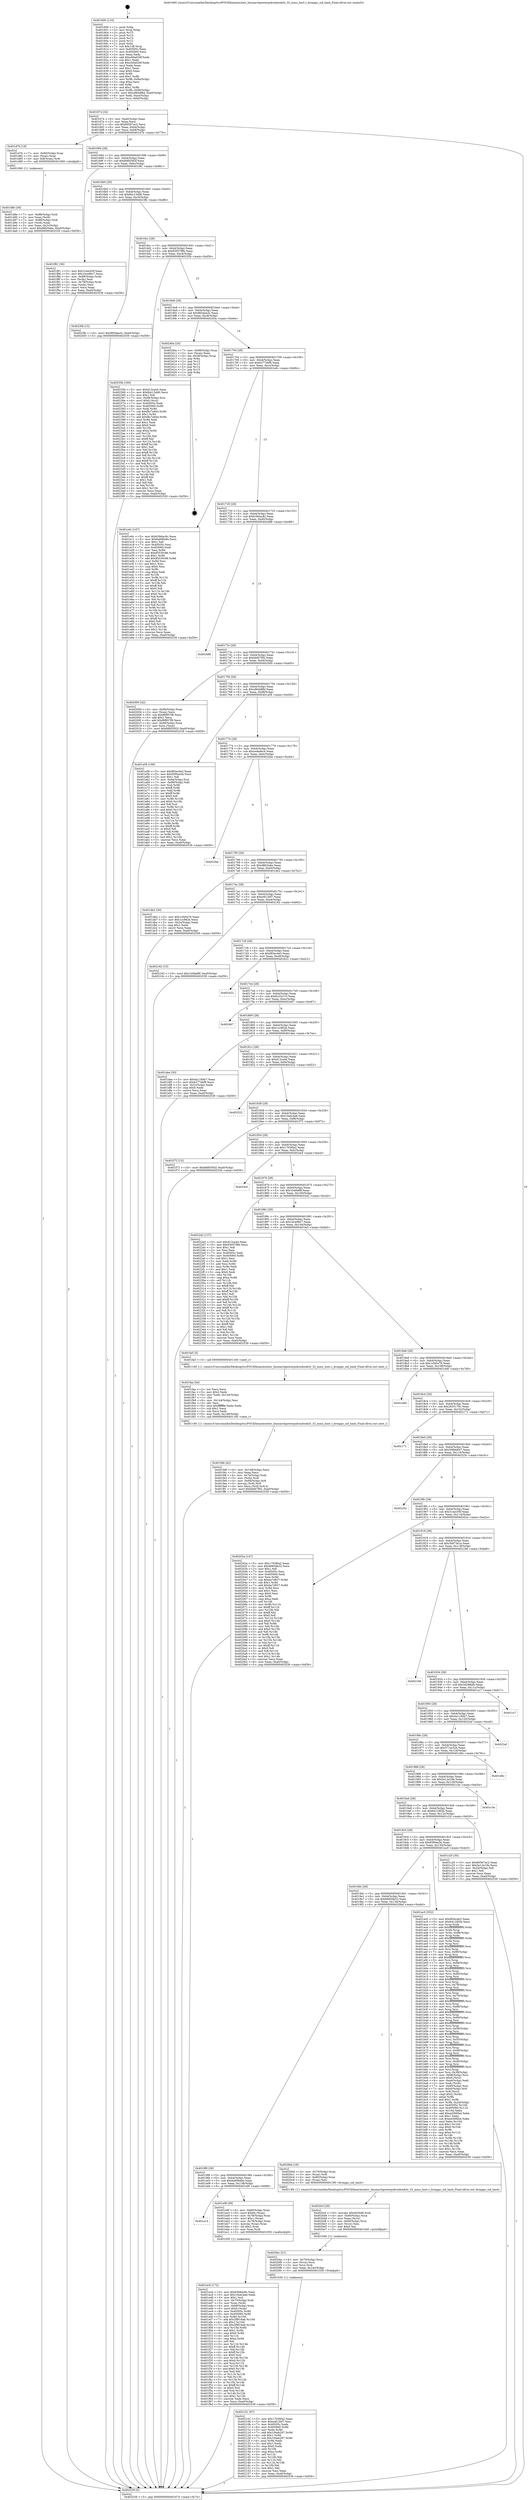 digraph "0x401600" {
  label = "0x401600 (/mnt/c/Users/mathe/Desktop/tcc/POCII/binaries/extr_linuxarchpowerpckvmbook3s_32_mmu_host.c_kvmppc_sid_hash_Final-ollvm.out::main(0))"
  labelloc = "t"
  node[shape=record]

  Entry [label="",width=0.3,height=0.3,shape=circle,fillcolor=black,style=filled]
  "0x401674" [label="{
     0x401674 [32]\l
     | [instrs]\l
     &nbsp;&nbsp;0x401674 \<+6\>: mov -0xa0(%rbp),%eax\l
     &nbsp;&nbsp;0x40167a \<+2\>: mov %eax,%ecx\l
     &nbsp;&nbsp;0x40167c \<+6\>: sub $0x80567ac2,%ecx\l
     &nbsp;&nbsp;0x401682 \<+6\>: mov %eax,-0xb4(%rbp)\l
     &nbsp;&nbsp;0x401688 \<+6\>: mov %ecx,-0xb8(%rbp)\l
     &nbsp;&nbsp;0x40168e \<+6\>: je 0000000000401d7b \<main+0x77b\>\l
  }"]
  "0x401d7b" [label="{
     0x401d7b [19]\l
     | [instrs]\l
     &nbsp;&nbsp;0x401d7b \<+7\>: mov -0x90(%rbp),%rax\l
     &nbsp;&nbsp;0x401d82 \<+3\>: mov (%rax),%rax\l
     &nbsp;&nbsp;0x401d85 \<+4\>: mov 0x8(%rax),%rdi\l
     &nbsp;&nbsp;0x401d89 \<+5\>: call 0000000000401060 \<atoi@plt\>\l
     | [calls]\l
     &nbsp;&nbsp;0x401060 \{1\} (unknown)\l
  }"]
  "0x401694" [label="{
     0x401694 [28]\l
     | [instrs]\l
     &nbsp;&nbsp;0x401694 \<+5\>: jmp 0000000000401699 \<main+0x99\>\l
     &nbsp;&nbsp;0x401699 \<+6\>: mov -0xb4(%rbp),%eax\l
     &nbsp;&nbsp;0x40169f \<+5\>: sub $0x8d85592f,%eax\l
     &nbsp;&nbsp;0x4016a4 \<+6\>: mov %eax,-0xbc(%rbp)\l
     &nbsp;&nbsp;0x4016aa \<+6\>: je 0000000000401f81 \<main+0x981\>\l
  }"]
  Exit [label="",width=0.3,height=0.3,shape=circle,fillcolor=black,style=filled,peripheries=2]
  "0x401f81" [label="{
     0x401f81 [36]\l
     | [instrs]\l
     &nbsp;&nbsp;0x401f81 \<+5\>: mov $0x31eec05f,%eax\l
     &nbsp;&nbsp;0x401f86 \<+5\>: mov $0x1bce86c7,%ecx\l
     &nbsp;&nbsp;0x401f8b \<+4\>: mov -0x68(%rbp),%rdx\l
     &nbsp;&nbsp;0x401f8f \<+2\>: mov (%rdx),%esi\l
     &nbsp;&nbsp;0x401f91 \<+4\>: mov -0x78(%rbp),%rdx\l
     &nbsp;&nbsp;0x401f95 \<+2\>: cmp (%rdx),%esi\l
     &nbsp;&nbsp;0x401f97 \<+3\>: cmovl %ecx,%eax\l
     &nbsp;&nbsp;0x401f9a \<+6\>: mov %eax,-0xa0(%rbp)\l
     &nbsp;&nbsp;0x401fa0 \<+5\>: jmp 0000000000402539 \<main+0xf39\>\l
  }"]
  "0x4016b0" [label="{
     0x4016b0 [28]\l
     | [instrs]\l
     &nbsp;&nbsp;0x4016b0 \<+5\>: jmp 00000000004016b5 \<main+0xb5\>\l
     &nbsp;&nbsp;0x4016b5 \<+6\>: mov -0xb4(%rbp),%eax\l
     &nbsp;&nbsp;0x4016bb \<+5\>: sub $0x8dc13dd0,%eax\l
     &nbsp;&nbsp;0x4016c0 \<+6\>: mov %eax,-0xc0(%rbp)\l
     &nbsp;&nbsp;0x4016c6 \<+6\>: je 00000000004023fb \<main+0xdfb\>\l
  }"]
  "0x402101" [label="{
     0x402101 [97]\l
     | [instrs]\l
     &nbsp;&nbsp;0x402101 \<+5\>: mov $0x1703f0a2,%eax\l
     &nbsp;&nbsp;0x402106 \<+5\>: mov $0xe4f12bf7,%esi\l
     &nbsp;&nbsp;0x40210b \<+7\>: mov 0x40505c,%edx\l
     &nbsp;&nbsp;0x402112 \<+8\>: mov 0x405060,%r8d\l
     &nbsp;&nbsp;0x40211a \<+3\>: mov %edx,%r9d\l
     &nbsp;&nbsp;0x40211d \<+7\>: add $0x104ab297,%r9d\l
     &nbsp;&nbsp;0x402124 \<+4\>: sub $0x1,%r9d\l
     &nbsp;&nbsp;0x402128 \<+7\>: sub $0x104ab297,%r9d\l
     &nbsp;&nbsp;0x40212f \<+4\>: imul %r9d,%edx\l
     &nbsp;&nbsp;0x402133 \<+3\>: and $0x1,%edx\l
     &nbsp;&nbsp;0x402136 \<+3\>: cmp $0x0,%edx\l
     &nbsp;&nbsp;0x402139 \<+4\>: sete %r10b\l
     &nbsp;&nbsp;0x40213d \<+4\>: cmp $0xa,%r8d\l
     &nbsp;&nbsp;0x402141 \<+4\>: setl %r11b\l
     &nbsp;&nbsp;0x402145 \<+3\>: mov %r10b,%bl\l
     &nbsp;&nbsp;0x402148 \<+3\>: and %r11b,%bl\l
     &nbsp;&nbsp;0x40214b \<+3\>: xor %r11b,%r10b\l
     &nbsp;&nbsp;0x40214e \<+3\>: or %r10b,%bl\l
     &nbsp;&nbsp;0x402151 \<+3\>: test $0x1,%bl\l
     &nbsp;&nbsp;0x402154 \<+3\>: cmovne %esi,%eax\l
     &nbsp;&nbsp;0x402157 \<+6\>: mov %eax,-0xa0(%rbp)\l
     &nbsp;&nbsp;0x40215d \<+5\>: jmp 0000000000402539 \<main+0xf39\>\l
  }"]
  "0x4023fb" [label="{
     0x4023fb [15]\l
     | [instrs]\l
     &nbsp;&nbsp;0x4023fb \<+10\>: movl $0x965aba3c,-0xa0(%rbp)\l
     &nbsp;&nbsp;0x402405 \<+5\>: jmp 0000000000402539 \<main+0xf39\>\l
  }"]
  "0x4016cc" [label="{
     0x4016cc [28]\l
     | [instrs]\l
     &nbsp;&nbsp;0x4016cc \<+5\>: jmp 00000000004016d1 \<main+0xd1\>\l
     &nbsp;&nbsp;0x4016d1 \<+6\>: mov -0xb4(%rbp),%eax\l
     &nbsp;&nbsp;0x4016d7 \<+5\>: sub $0x93057f8b,%eax\l
     &nbsp;&nbsp;0x4016dc \<+6\>: mov %eax,-0xc4(%rbp)\l
     &nbsp;&nbsp;0x4016e2 \<+6\>: je 000000000040235b \<main+0xd5b\>\l
  }"]
  "0x4020ec" [label="{
     0x4020ec [21]\l
     | [instrs]\l
     &nbsp;&nbsp;0x4020ec \<+4\>: mov -0x70(%rbp),%rcx\l
     &nbsp;&nbsp;0x4020f0 \<+3\>: mov (%rcx),%rcx\l
     &nbsp;&nbsp;0x4020f3 \<+3\>: mov %rcx,%rdi\l
     &nbsp;&nbsp;0x4020f6 \<+6\>: mov %eax,-0x14c(%rbp)\l
     &nbsp;&nbsp;0x4020fc \<+5\>: call 0000000000401030 \<free@plt\>\l
     | [calls]\l
     &nbsp;&nbsp;0x401030 \{1\} (unknown)\l
  }"]
  "0x40235b" [label="{
     0x40235b [160]\l
     | [instrs]\l
     &nbsp;&nbsp;0x40235b \<+5\>: mov $0xd13ca44,%eax\l
     &nbsp;&nbsp;0x402360 \<+5\>: mov $0x8dc13dd0,%ecx\l
     &nbsp;&nbsp;0x402365 \<+2\>: mov $0x1,%dl\l
     &nbsp;&nbsp;0x402367 \<+7\>: mov -0x98(%rbp),%rsi\l
     &nbsp;&nbsp;0x40236e \<+6\>: movl $0x0,(%rsi)\l
     &nbsp;&nbsp;0x402374 \<+7\>: mov 0x40505c,%edi\l
     &nbsp;&nbsp;0x40237b \<+8\>: mov 0x405060,%r8d\l
     &nbsp;&nbsp;0x402383 \<+3\>: mov %edi,%r9d\l
     &nbsp;&nbsp;0x402386 \<+7\>: sub $0xf8c7a944,%r9d\l
     &nbsp;&nbsp;0x40238d \<+4\>: sub $0x1,%r9d\l
     &nbsp;&nbsp;0x402391 \<+7\>: add $0xf8c7a944,%r9d\l
     &nbsp;&nbsp;0x402398 \<+4\>: imul %r9d,%edi\l
     &nbsp;&nbsp;0x40239c \<+3\>: and $0x1,%edi\l
     &nbsp;&nbsp;0x40239f \<+3\>: cmp $0x0,%edi\l
     &nbsp;&nbsp;0x4023a2 \<+4\>: sete %r10b\l
     &nbsp;&nbsp;0x4023a6 \<+4\>: cmp $0xa,%r8d\l
     &nbsp;&nbsp;0x4023aa \<+4\>: setl %r11b\l
     &nbsp;&nbsp;0x4023ae \<+3\>: mov %r10b,%bl\l
     &nbsp;&nbsp;0x4023b1 \<+3\>: xor $0xff,%bl\l
     &nbsp;&nbsp;0x4023b4 \<+3\>: mov %r11b,%r14b\l
     &nbsp;&nbsp;0x4023b7 \<+4\>: xor $0xff,%r14b\l
     &nbsp;&nbsp;0x4023bb \<+3\>: xor $0x1,%dl\l
     &nbsp;&nbsp;0x4023be \<+3\>: mov %bl,%r15b\l
     &nbsp;&nbsp;0x4023c1 \<+4\>: and $0xff,%r15b\l
     &nbsp;&nbsp;0x4023c5 \<+3\>: and %dl,%r10b\l
     &nbsp;&nbsp;0x4023c8 \<+3\>: mov %r14b,%r12b\l
     &nbsp;&nbsp;0x4023cb \<+4\>: and $0xff,%r12b\l
     &nbsp;&nbsp;0x4023cf \<+3\>: and %dl,%r11b\l
     &nbsp;&nbsp;0x4023d2 \<+3\>: or %r10b,%r15b\l
     &nbsp;&nbsp;0x4023d5 \<+3\>: or %r11b,%r12b\l
     &nbsp;&nbsp;0x4023d8 \<+3\>: xor %r12b,%r15b\l
     &nbsp;&nbsp;0x4023db \<+3\>: or %r14b,%bl\l
     &nbsp;&nbsp;0x4023de \<+3\>: xor $0xff,%bl\l
     &nbsp;&nbsp;0x4023e1 \<+3\>: or $0x1,%dl\l
     &nbsp;&nbsp;0x4023e4 \<+2\>: and %dl,%bl\l
     &nbsp;&nbsp;0x4023e6 \<+3\>: or %bl,%r15b\l
     &nbsp;&nbsp;0x4023e9 \<+4\>: test $0x1,%r15b\l
     &nbsp;&nbsp;0x4023ed \<+3\>: cmovne %ecx,%eax\l
     &nbsp;&nbsp;0x4023f0 \<+6\>: mov %eax,-0xa0(%rbp)\l
     &nbsp;&nbsp;0x4023f6 \<+5\>: jmp 0000000000402539 \<main+0xf39\>\l
  }"]
  "0x4016e8" [label="{
     0x4016e8 [28]\l
     | [instrs]\l
     &nbsp;&nbsp;0x4016e8 \<+5\>: jmp 00000000004016ed \<main+0xed\>\l
     &nbsp;&nbsp;0x4016ed \<+6\>: mov -0xb4(%rbp),%eax\l
     &nbsp;&nbsp;0x4016f3 \<+5\>: sub $0x965aba3c,%eax\l
     &nbsp;&nbsp;0x4016f8 \<+6\>: mov %eax,-0xc8(%rbp)\l
     &nbsp;&nbsp;0x4016fe \<+6\>: je 000000000040240a \<main+0xe0a\>\l
  }"]
  "0x4020cf" [label="{
     0x4020cf [29]\l
     | [instrs]\l
     &nbsp;&nbsp;0x4020cf \<+10\>: movabs $0x4030d6,%rdi\l
     &nbsp;&nbsp;0x4020d9 \<+4\>: mov -0x60(%rbp),%rcx\l
     &nbsp;&nbsp;0x4020dd \<+2\>: mov %eax,(%rcx)\l
     &nbsp;&nbsp;0x4020df \<+4\>: mov -0x60(%rbp),%rcx\l
     &nbsp;&nbsp;0x4020e3 \<+2\>: mov (%rcx),%esi\l
     &nbsp;&nbsp;0x4020e5 \<+2\>: mov $0x0,%al\l
     &nbsp;&nbsp;0x4020e7 \<+5\>: call 0000000000401040 \<printf@plt\>\l
     | [calls]\l
     &nbsp;&nbsp;0x401040 \{1\} (unknown)\l
  }"]
  "0x40240a" [label="{
     0x40240a [24]\l
     | [instrs]\l
     &nbsp;&nbsp;0x40240a \<+7\>: mov -0x98(%rbp),%rax\l
     &nbsp;&nbsp;0x402411 \<+2\>: mov (%rax),%eax\l
     &nbsp;&nbsp;0x402413 \<+4\>: lea -0x28(%rbp),%rsp\l
     &nbsp;&nbsp;0x402417 \<+1\>: pop %rbx\l
     &nbsp;&nbsp;0x402418 \<+2\>: pop %r12\l
     &nbsp;&nbsp;0x40241a \<+2\>: pop %r13\l
     &nbsp;&nbsp;0x40241c \<+2\>: pop %r14\l
     &nbsp;&nbsp;0x40241e \<+2\>: pop %r15\l
     &nbsp;&nbsp;0x402420 \<+1\>: pop %rbp\l
     &nbsp;&nbsp;0x402421 \<+1\>: ret\l
  }"]
  "0x401704" [label="{
     0x401704 [28]\l
     | [instrs]\l
     &nbsp;&nbsp;0x401704 \<+5\>: jmp 0000000000401709 \<main+0x109\>\l
     &nbsp;&nbsp;0x401709 \<+6\>: mov -0xb4(%rbp),%eax\l
     &nbsp;&nbsp;0x40170f \<+5\>: sub $0xb377ebf9,%eax\l
     &nbsp;&nbsp;0x401714 \<+6\>: mov %eax,-0xcc(%rbp)\l
     &nbsp;&nbsp;0x40171a \<+6\>: je 0000000000401e0c \<main+0x80c\>\l
  }"]
  "0x401fd6" [label="{
     0x401fd6 [42]\l
     | [instrs]\l
     &nbsp;&nbsp;0x401fd6 \<+6\>: mov -0x148(%rbp),%ecx\l
     &nbsp;&nbsp;0x401fdc \<+3\>: imul %eax,%ecx\l
     &nbsp;&nbsp;0x401fdf \<+4\>: mov -0x70(%rbp),%rdi\l
     &nbsp;&nbsp;0x401fe3 \<+3\>: mov (%rdi),%rdi\l
     &nbsp;&nbsp;0x401fe6 \<+4\>: mov -0x68(%rbp),%r8\l
     &nbsp;&nbsp;0x401fea \<+3\>: movslq (%r8),%r8\l
     &nbsp;&nbsp;0x401fed \<+4\>: mov %ecx,(%rdi,%r8,4)\l
     &nbsp;&nbsp;0x401ff1 \<+10\>: movl $0xbbf47f92,-0xa0(%rbp)\l
     &nbsp;&nbsp;0x401ffb \<+5\>: jmp 0000000000402539 \<main+0xf39\>\l
  }"]
  "0x401e0c" [label="{
     0x401e0c [147]\l
     | [instrs]\l
     &nbsp;&nbsp;0x401e0c \<+5\>: mov $0xb3b6ac8c,%eax\l
     &nbsp;&nbsp;0x401e11 \<+5\>: mov $0x6a696a9e,%ecx\l
     &nbsp;&nbsp;0x401e16 \<+2\>: mov $0x1,%dl\l
     &nbsp;&nbsp;0x401e18 \<+7\>: mov 0x40505c,%esi\l
     &nbsp;&nbsp;0x401e1f \<+7\>: mov 0x405060,%edi\l
     &nbsp;&nbsp;0x401e26 \<+3\>: mov %esi,%r8d\l
     &nbsp;&nbsp;0x401e29 \<+7\>: sub $0x85530c96,%r8d\l
     &nbsp;&nbsp;0x401e30 \<+4\>: sub $0x1,%r8d\l
     &nbsp;&nbsp;0x401e34 \<+7\>: add $0x85530c96,%r8d\l
     &nbsp;&nbsp;0x401e3b \<+4\>: imul %r8d,%esi\l
     &nbsp;&nbsp;0x401e3f \<+3\>: and $0x1,%esi\l
     &nbsp;&nbsp;0x401e42 \<+3\>: cmp $0x0,%esi\l
     &nbsp;&nbsp;0x401e45 \<+4\>: sete %r9b\l
     &nbsp;&nbsp;0x401e49 \<+3\>: cmp $0xa,%edi\l
     &nbsp;&nbsp;0x401e4c \<+4\>: setl %r10b\l
     &nbsp;&nbsp;0x401e50 \<+3\>: mov %r9b,%r11b\l
     &nbsp;&nbsp;0x401e53 \<+4\>: xor $0xff,%r11b\l
     &nbsp;&nbsp;0x401e57 \<+3\>: mov %r10b,%bl\l
     &nbsp;&nbsp;0x401e5a \<+3\>: xor $0xff,%bl\l
     &nbsp;&nbsp;0x401e5d \<+3\>: xor $0x0,%dl\l
     &nbsp;&nbsp;0x401e60 \<+3\>: mov %r11b,%r14b\l
     &nbsp;&nbsp;0x401e63 \<+4\>: and $0x0,%r14b\l
     &nbsp;&nbsp;0x401e67 \<+3\>: and %dl,%r9b\l
     &nbsp;&nbsp;0x401e6a \<+3\>: mov %bl,%r15b\l
     &nbsp;&nbsp;0x401e6d \<+4\>: and $0x0,%r15b\l
     &nbsp;&nbsp;0x401e71 \<+3\>: and %dl,%r10b\l
     &nbsp;&nbsp;0x401e74 \<+3\>: or %r9b,%r14b\l
     &nbsp;&nbsp;0x401e77 \<+3\>: or %r10b,%r15b\l
     &nbsp;&nbsp;0x401e7a \<+3\>: xor %r15b,%r14b\l
     &nbsp;&nbsp;0x401e7d \<+3\>: or %bl,%r11b\l
     &nbsp;&nbsp;0x401e80 \<+4\>: xor $0xff,%r11b\l
     &nbsp;&nbsp;0x401e84 \<+3\>: or $0x0,%dl\l
     &nbsp;&nbsp;0x401e87 \<+3\>: and %dl,%r11b\l
     &nbsp;&nbsp;0x401e8a \<+3\>: or %r11b,%r14b\l
     &nbsp;&nbsp;0x401e8d \<+4\>: test $0x1,%r14b\l
     &nbsp;&nbsp;0x401e91 \<+3\>: cmovne %ecx,%eax\l
     &nbsp;&nbsp;0x401e94 \<+6\>: mov %eax,-0xa0(%rbp)\l
     &nbsp;&nbsp;0x401e9a \<+5\>: jmp 0000000000402539 \<main+0xf39\>\l
  }"]
  "0x401720" [label="{
     0x401720 [28]\l
     | [instrs]\l
     &nbsp;&nbsp;0x401720 \<+5\>: jmp 0000000000401725 \<main+0x125\>\l
     &nbsp;&nbsp;0x401725 \<+6\>: mov -0xb4(%rbp),%eax\l
     &nbsp;&nbsp;0x40172b \<+5\>: sub $0xb3b6ac8c,%eax\l
     &nbsp;&nbsp;0x401730 \<+6\>: mov %eax,-0xd0(%rbp)\l
     &nbsp;&nbsp;0x401736 \<+6\>: je 0000000000402488 \<main+0xe88\>\l
  }"]
  "0x401faa" [label="{
     0x401faa [44]\l
     | [instrs]\l
     &nbsp;&nbsp;0x401faa \<+2\>: xor %ecx,%ecx\l
     &nbsp;&nbsp;0x401fac \<+5\>: mov $0x2,%edx\l
     &nbsp;&nbsp;0x401fb1 \<+6\>: mov %edx,-0x144(%rbp)\l
     &nbsp;&nbsp;0x401fb7 \<+1\>: cltd\l
     &nbsp;&nbsp;0x401fb8 \<+6\>: mov -0x144(%rbp),%esi\l
     &nbsp;&nbsp;0x401fbe \<+2\>: idiv %esi\l
     &nbsp;&nbsp;0x401fc0 \<+6\>: imul $0xfffffffe,%edx,%edx\l
     &nbsp;&nbsp;0x401fc6 \<+3\>: sub $0x1,%ecx\l
     &nbsp;&nbsp;0x401fc9 \<+2\>: sub %ecx,%edx\l
     &nbsp;&nbsp;0x401fcb \<+6\>: mov %edx,-0x148(%rbp)\l
     &nbsp;&nbsp;0x401fd1 \<+5\>: call 0000000000401160 \<next_i\>\l
     | [calls]\l
     &nbsp;&nbsp;0x401160 \{1\} (/mnt/c/Users/mathe/Desktop/tcc/POCII/binaries/extr_linuxarchpowerpckvmbook3s_32_mmu_host.c_kvmppc_sid_hash_Final-ollvm.out::next_i)\l
  }"]
  "0x402488" [label="{
     0x402488\l
  }", style=dashed]
  "0x40173c" [label="{
     0x40173c [28]\l
     | [instrs]\l
     &nbsp;&nbsp;0x40173c \<+5\>: jmp 0000000000401741 \<main+0x141\>\l
     &nbsp;&nbsp;0x401741 \<+6\>: mov -0xb4(%rbp),%eax\l
     &nbsp;&nbsp;0x401747 \<+5\>: sub $0xbbf47f92,%eax\l
     &nbsp;&nbsp;0x40174c \<+6\>: mov %eax,-0xd4(%rbp)\l
     &nbsp;&nbsp;0x401752 \<+6\>: je 0000000000402000 \<main+0xa00\>\l
  }"]
  "0x401ec6" [label="{
     0x401ec6 [172]\l
     | [instrs]\l
     &nbsp;&nbsp;0x401ec6 \<+5\>: mov $0xb3b6ac8c,%ecx\l
     &nbsp;&nbsp;0x401ecb \<+5\>: mov $0x10edc4a6,%edx\l
     &nbsp;&nbsp;0x401ed0 \<+3\>: mov $0x1,%sil\l
     &nbsp;&nbsp;0x401ed3 \<+4\>: mov -0x70(%rbp),%rdi\l
     &nbsp;&nbsp;0x401ed7 \<+3\>: mov %rax,(%rdi)\l
     &nbsp;&nbsp;0x401eda \<+4\>: mov -0x68(%rbp),%rax\l
     &nbsp;&nbsp;0x401ede \<+6\>: movl $0x0,(%rax)\l
     &nbsp;&nbsp;0x401ee4 \<+8\>: mov 0x40505c,%r8d\l
     &nbsp;&nbsp;0x401eec \<+8\>: mov 0x405060,%r9d\l
     &nbsp;&nbsp;0x401ef4 \<+3\>: mov %r8d,%r10d\l
     &nbsp;&nbsp;0x401ef7 \<+7\>: add $0x2f9f16a6,%r10d\l
     &nbsp;&nbsp;0x401efe \<+4\>: sub $0x1,%r10d\l
     &nbsp;&nbsp;0x401f02 \<+7\>: sub $0x2f9f16a6,%r10d\l
     &nbsp;&nbsp;0x401f09 \<+4\>: imul %r10d,%r8d\l
     &nbsp;&nbsp;0x401f0d \<+4\>: and $0x1,%r8d\l
     &nbsp;&nbsp;0x401f11 \<+4\>: cmp $0x0,%r8d\l
     &nbsp;&nbsp;0x401f15 \<+4\>: sete %r11b\l
     &nbsp;&nbsp;0x401f19 \<+4\>: cmp $0xa,%r9d\l
     &nbsp;&nbsp;0x401f1d \<+3\>: setl %bl\l
     &nbsp;&nbsp;0x401f20 \<+3\>: mov %r11b,%r14b\l
     &nbsp;&nbsp;0x401f23 \<+4\>: xor $0xff,%r14b\l
     &nbsp;&nbsp;0x401f27 \<+3\>: mov %bl,%r15b\l
     &nbsp;&nbsp;0x401f2a \<+4\>: xor $0xff,%r15b\l
     &nbsp;&nbsp;0x401f2e \<+4\>: xor $0x0,%sil\l
     &nbsp;&nbsp;0x401f32 \<+3\>: mov %r14b,%r12b\l
     &nbsp;&nbsp;0x401f35 \<+4\>: and $0x0,%r12b\l
     &nbsp;&nbsp;0x401f39 \<+3\>: and %sil,%r11b\l
     &nbsp;&nbsp;0x401f3c \<+3\>: mov %r15b,%r13b\l
     &nbsp;&nbsp;0x401f3f \<+4\>: and $0x0,%r13b\l
     &nbsp;&nbsp;0x401f43 \<+3\>: and %sil,%bl\l
     &nbsp;&nbsp;0x401f46 \<+3\>: or %r11b,%r12b\l
     &nbsp;&nbsp;0x401f49 \<+3\>: or %bl,%r13b\l
     &nbsp;&nbsp;0x401f4c \<+3\>: xor %r13b,%r12b\l
     &nbsp;&nbsp;0x401f4f \<+3\>: or %r15b,%r14b\l
     &nbsp;&nbsp;0x401f52 \<+4\>: xor $0xff,%r14b\l
     &nbsp;&nbsp;0x401f56 \<+4\>: or $0x0,%sil\l
     &nbsp;&nbsp;0x401f5a \<+3\>: and %sil,%r14b\l
     &nbsp;&nbsp;0x401f5d \<+3\>: or %r14b,%r12b\l
     &nbsp;&nbsp;0x401f60 \<+4\>: test $0x1,%r12b\l
     &nbsp;&nbsp;0x401f64 \<+3\>: cmovne %edx,%ecx\l
     &nbsp;&nbsp;0x401f67 \<+6\>: mov %ecx,-0xa0(%rbp)\l
     &nbsp;&nbsp;0x401f6d \<+5\>: jmp 0000000000402539 \<main+0xf39\>\l
  }"]
  "0x402000" [label="{
     0x402000 [42]\l
     | [instrs]\l
     &nbsp;&nbsp;0x402000 \<+4\>: mov -0x68(%rbp),%rax\l
     &nbsp;&nbsp;0x402004 \<+2\>: mov (%rax),%ecx\l
     &nbsp;&nbsp;0x402006 \<+6\>: sub $0xf6f857f8,%ecx\l
     &nbsp;&nbsp;0x40200c \<+3\>: add $0x1,%ecx\l
     &nbsp;&nbsp;0x40200f \<+6\>: add $0xf6f857f8,%ecx\l
     &nbsp;&nbsp;0x402015 \<+4\>: mov -0x68(%rbp),%rax\l
     &nbsp;&nbsp;0x402019 \<+2\>: mov %ecx,(%rax)\l
     &nbsp;&nbsp;0x40201b \<+10\>: movl $0x8d85592f,-0xa0(%rbp)\l
     &nbsp;&nbsp;0x402025 \<+5\>: jmp 0000000000402539 \<main+0xf39\>\l
  }"]
  "0x401758" [label="{
     0x401758 [28]\l
     | [instrs]\l
     &nbsp;&nbsp;0x401758 \<+5\>: jmp 000000000040175d \<main+0x15d\>\l
     &nbsp;&nbsp;0x40175d \<+6\>: mov -0xb4(%rbp),%eax\l
     &nbsp;&nbsp;0x401763 \<+5\>: sub $0xc864df8d,%eax\l
     &nbsp;&nbsp;0x401768 \<+6\>: mov %eax,-0xd8(%rbp)\l
     &nbsp;&nbsp;0x40176e \<+6\>: je 0000000000401a56 \<main+0x456\>\l
  }"]
  "0x401a14" [label="{
     0x401a14\l
  }", style=dashed]
  "0x401a56" [label="{
     0x401a56 [106]\l
     | [instrs]\l
     &nbsp;&nbsp;0x401a56 \<+5\>: mov $0xf65ecde3,%eax\l
     &nbsp;&nbsp;0x401a5b \<+5\>: mov $0x65f0ee2b,%ecx\l
     &nbsp;&nbsp;0x401a60 \<+2\>: mov $0x1,%dl\l
     &nbsp;&nbsp;0x401a62 \<+7\>: mov -0x9a(%rbp),%sil\l
     &nbsp;&nbsp;0x401a69 \<+7\>: mov -0x99(%rbp),%dil\l
     &nbsp;&nbsp;0x401a70 \<+3\>: mov %sil,%r8b\l
     &nbsp;&nbsp;0x401a73 \<+4\>: xor $0xff,%r8b\l
     &nbsp;&nbsp;0x401a77 \<+3\>: mov %dil,%r9b\l
     &nbsp;&nbsp;0x401a7a \<+4\>: xor $0xff,%r9b\l
     &nbsp;&nbsp;0x401a7e \<+3\>: xor $0x0,%dl\l
     &nbsp;&nbsp;0x401a81 \<+3\>: mov %r8b,%r10b\l
     &nbsp;&nbsp;0x401a84 \<+4\>: and $0x0,%r10b\l
     &nbsp;&nbsp;0x401a88 \<+3\>: and %dl,%sil\l
     &nbsp;&nbsp;0x401a8b \<+3\>: mov %r9b,%r11b\l
     &nbsp;&nbsp;0x401a8e \<+4\>: and $0x0,%r11b\l
     &nbsp;&nbsp;0x401a92 \<+3\>: and %dl,%dil\l
     &nbsp;&nbsp;0x401a95 \<+3\>: or %sil,%r10b\l
     &nbsp;&nbsp;0x401a98 \<+3\>: or %dil,%r11b\l
     &nbsp;&nbsp;0x401a9b \<+3\>: xor %r11b,%r10b\l
     &nbsp;&nbsp;0x401a9e \<+3\>: or %r9b,%r8b\l
     &nbsp;&nbsp;0x401aa1 \<+4\>: xor $0xff,%r8b\l
     &nbsp;&nbsp;0x401aa5 \<+3\>: or $0x0,%dl\l
     &nbsp;&nbsp;0x401aa8 \<+3\>: and %dl,%r8b\l
     &nbsp;&nbsp;0x401aab \<+3\>: or %r8b,%r10b\l
     &nbsp;&nbsp;0x401aae \<+4\>: test $0x1,%r10b\l
     &nbsp;&nbsp;0x401ab2 \<+3\>: cmovne %ecx,%eax\l
     &nbsp;&nbsp;0x401ab5 \<+6\>: mov %eax,-0xa0(%rbp)\l
     &nbsp;&nbsp;0x401abb \<+5\>: jmp 0000000000402539 \<main+0xf39\>\l
  }"]
  "0x401774" [label="{
     0x401774 [28]\l
     | [instrs]\l
     &nbsp;&nbsp;0x401774 \<+5\>: jmp 0000000000401779 \<main+0x179\>\l
     &nbsp;&nbsp;0x401779 \<+6\>: mov -0xb4(%rbp),%eax\l
     &nbsp;&nbsp;0x40177f \<+5\>: sub $0xcededec4,%eax\l
     &nbsp;&nbsp;0x401784 \<+6\>: mov %eax,-0xdc(%rbp)\l
     &nbsp;&nbsp;0x40178a \<+6\>: je 00000000004022be \<main+0xcbe\>\l
  }"]
  "0x402539" [label="{
     0x402539 [5]\l
     | [instrs]\l
     &nbsp;&nbsp;0x402539 \<+5\>: jmp 0000000000401674 \<main+0x74\>\l
  }"]
  "0x401600" [label="{
     0x401600 [116]\l
     | [instrs]\l
     &nbsp;&nbsp;0x401600 \<+1\>: push %rbp\l
     &nbsp;&nbsp;0x401601 \<+3\>: mov %rsp,%rbp\l
     &nbsp;&nbsp;0x401604 \<+2\>: push %r15\l
     &nbsp;&nbsp;0x401606 \<+2\>: push %r14\l
     &nbsp;&nbsp;0x401608 \<+2\>: push %r13\l
     &nbsp;&nbsp;0x40160a \<+2\>: push %r12\l
     &nbsp;&nbsp;0x40160c \<+1\>: push %rbx\l
     &nbsp;&nbsp;0x40160d \<+7\>: sub $0x138,%rsp\l
     &nbsp;&nbsp;0x401614 \<+7\>: mov 0x40505c,%eax\l
     &nbsp;&nbsp;0x40161b \<+7\>: mov 0x405060,%ecx\l
     &nbsp;&nbsp;0x401622 \<+2\>: mov %eax,%edx\l
     &nbsp;&nbsp;0x401624 \<+6\>: add $0xc00a029f,%edx\l
     &nbsp;&nbsp;0x40162a \<+3\>: sub $0x1,%edx\l
     &nbsp;&nbsp;0x40162d \<+6\>: sub $0xc00a029f,%edx\l
     &nbsp;&nbsp;0x401633 \<+3\>: imul %edx,%eax\l
     &nbsp;&nbsp;0x401636 \<+3\>: and $0x1,%eax\l
     &nbsp;&nbsp;0x401639 \<+3\>: cmp $0x0,%eax\l
     &nbsp;&nbsp;0x40163c \<+4\>: sete %r8b\l
     &nbsp;&nbsp;0x401640 \<+4\>: and $0x1,%r8b\l
     &nbsp;&nbsp;0x401644 \<+7\>: mov %r8b,-0x9a(%rbp)\l
     &nbsp;&nbsp;0x40164b \<+3\>: cmp $0xa,%ecx\l
     &nbsp;&nbsp;0x40164e \<+4\>: setl %r8b\l
     &nbsp;&nbsp;0x401652 \<+4\>: and $0x1,%r8b\l
     &nbsp;&nbsp;0x401656 \<+7\>: mov %r8b,-0x99(%rbp)\l
     &nbsp;&nbsp;0x40165d \<+10\>: movl $0xc864df8d,-0xa0(%rbp)\l
     &nbsp;&nbsp;0x401667 \<+6\>: mov %edi,-0xa4(%rbp)\l
     &nbsp;&nbsp;0x40166d \<+7\>: mov %rsi,-0xb0(%rbp)\l
  }"]
  "0x401e9f" [label="{
     0x401e9f [39]\l
     | [instrs]\l
     &nbsp;&nbsp;0x401e9f \<+4\>: mov -0x80(%rbp),%rax\l
     &nbsp;&nbsp;0x401ea3 \<+6\>: movl $0x64,(%rax)\l
     &nbsp;&nbsp;0x401ea9 \<+4\>: mov -0x78(%rbp),%rax\l
     &nbsp;&nbsp;0x401ead \<+6\>: movl $0x1,(%rax)\l
     &nbsp;&nbsp;0x401eb3 \<+4\>: mov -0x78(%rbp),%rax\l
     &nbsp;&nbsp;0x401eb7 \<+3\>: movslq (%rax),%rax\l
     &nbsp;&nbsp;0x401eba \<+4\>: shl $0x2,%rax\l
     &nbsp;&nbsp;0x401ebe \<+3\>: mov %rax,%rdi\l
     &nbsp;&nbsp;0x401ec1 \<+5\>: call 0000000000401050 \<malloc@plt\>\l
     | [calls]\l
     &nbsp;&nbsp;0x401050 \{1\} (unknown)\l
  }"]
  "0x4022be" [label="{
     0x4022be\l
  }", style=dashed]
  "0x401790" [label="{
     0x401790 [28]\l
     | [instrs]\l
     &nbsp;&nbsp;0x401790 \<+5\>: jmp 0000000000401795 \<main+0x195\>\l
     &nbsp;&nbsp;0x401795 \<+6\>: mov -0xb4(%rbp),%eax\l
     &nbsp;&nbsp;0x40179b \<+5\>: sub $0xd8fc0abe,%eax\l
     &nbsp;&nbsp;0x4017a0 \<+6\>: mov %eax,-0xe0(%rbp)\l
     &nbsp;&nbsp;0x4017a6 \<+6\>: je 0000000000401db2 \<main+0x7b2\>\l
  }"]
  "0x4019f8" [label="{
     0x4019f8 [28]\l
     | [instrs]\l
     &nbsp;&nbsp;0x4019f8 \<+5\>: jmp 00000000004019fd \<main+0x3fd\>\l
     &nbsp;&nbsp;0x4019fd \<+6\>: mov -0xb4(%rbp),%eax\l
     &nbsp;&nbsp;0x401a03 \<+5\>: sub $0x6a696a9e,%eax\l
     &nbsp;&nbsp;0x401a08 \<+6\>: mov %eax,-0x138(%rbp)\l
     &nbsp;&nbsp;0x401a0e \<+6\>: je 0000000000401e9f \<main+0x89f\>\l
  }"]
  "0x401db2" [label="{
     0x401db2 [30]\l
     | [instrs]\l
     &nbsp;&nbsp;0x401db2 \<+5\>: mov $0x1cf45e76,%eax\l
     &nbsp;&nbsp;0x401db7 \<+5\>: mov $0x1cc962b,%ecx\l
     &nbsp;&nbsp;0x401dbc \<+3\>: mov -0x2c(%rbp),%edx\l
     &nbsp;&nbsp;0x401dbf \<+3\>: cmp $0x1,%edx\l
     &nbsp;&nbsp;0x401dc2 \<+3\>: cmovl %ecx,%eax\l
     &nbsp;&nbsp;0x401dc5 \<+6\>: mov %eax,-0xa0(%rbp)\l
     &nbsp;&nbsp;0x401dcb \<+5\>: jmp 0000000000402539 \<main+0xf39\>\l
  }"]
  "0x4017ac" [label="{
     0x4017ac [28]\l
     | [instrs]\l
     &nbsp;&nbsp;0x4017ac \<+5\>: jmp 00000000004017b1 \<main+0x1b1\>\l
     &nbsp;&nbsp;0x4017b1 \<+6\>: mov -0xb4(%rbp),%eax\l
     &nbsp;&nbsp;0x4017b7 \<+5\>: sub $0xe4f12bf7,%eax\l
     &nbsp;&nbsp;0x4017bc \<+6\>: mov %eax,-0xe4(%rbp)\l
     &nbsp;&nbsp;0x4017c2 \<+6\>: je 0000000000402162 \<main+0xb62\>\l
  }"]
  "0x4020bd" [label="{
     0x4020bd [18]\l
     | [instrs]\l
     &nbsp;&nbsp;0x4020bd \<+4\>: mov -0x70(%rbp),%rax\l
     &nbsp;&nbsp;0x4020c1 \<+3\>: mov (%rax),%rdi\l
     &nbsp;&nbsp;0x4020c4 \<+4\>: mov -0x80(%rbp),%rax\l
     &nbsp;&nbsp;0x4020c8 \<+2\>: mov (%rax),%esi\l
     &nbsp;&nbsp;0x4020ca \<+5\>: call 00000000004013f0 \<kvmppc_sid_hash\>\l
     | [calls]\l
     &nbsp;&nbsp;0x4013f0 \{1\} (/mnt/c/Users/mathe/Desktop/tcc/POCII/binaries/extr_linuxarchpowerpckvmbook3s_32_mmu_host.c_kvmppc_sid_hash_Final-ollvm.out::kvmppc_sid_hash)\l
  }"]
  "0x402162" [label="{
     0x402162 [15]\l
     | [instrs]\l
     &nbsp;&nbsp;0x402162 \<+10\>: movl $0x1b49af9f,-0xa0(%rbp)\l
     &nbsp;&nbsp;0x40216c \<+5\>: jmp 0000000000402539 \<main+0xf39\>\l
  }"]
  "0x4017c8" [label="{
     0x4017c8 [28]\l
     | [instrs]\l
     &nbsp;&nbsp;0x4017c8 \<+5\>: jmp 00000000004017cd \<main+0x1cd\>\l
     &nbsp;&nbsp;0x4017cd \<+6\>: mov -0xb4(%rbp),%eax\l
     &nbsp;&nbsp;0x4017d3 \<+5\>: sub $0xf65ecde3,%eax\l
     &nbsp;&nbsp;0x4017d8 \<+6\>: mov %eax,-0xe8(%rbp)\l
     &nbsp;&nbsp;0x4017de \<+6\>: je 0000000000402422 \<main+0xe22\>\l
  }"]
  "0x401d8e" [label="{
     0x401d8e [36]\l
     | [instrs]\l
     &nbsp;&nbsp;0x401d8e \<+7\>: mov -0x88(%rbp),%rdi\l
     &nbsp;&nbsp;0x401d95 \<+2\>: mov %eax,(%rdi)\l
     &nbsp;&nbsp;0x401d97 \<+7\>: mov -0x88(%rbp),%rdi\l
     &nbsp;&nbsp;0x401d9e \<+2\>: mov (%rdi),%eax\l
     &nbsp;&nbsp;0x401da0 \<+3\>: mov %eax,-0x2c(%rbp)\l
     &nbsp;&nbsp;0x401da3 \<+10\>: movl $0xd8fc0abe,-0xa0(%rbp)\l
     &nbsp;&nbsp;0x401dad \<+5\>: jmp 0000000000402539 \<main+0xf39\>\l
  }"]
  "0x402422" [label="{
     0x402422\l
  }", style=dashed]
  "0x4017e4" [label="{
     0x4017e4 [28]\l
     | [instrs]\l
     &nbsp;&nbsp;0x4017e4 \<+5\>: jmp 00000000004017e9 \<main+0x1e9\>\l
     &nbsp;&nbsp;0x4017e9 \<+6\>: mov -0xb4(%rbp),%eax\l
     &nbsp;&nbsp;0x4017ef \<+5\>: sub $0xfcc52210,%eax\l
     &nbsp;&nbsp;0x4017f4 \<+6\>: mov %eax,-0xec(%rbp)\l
     &nbsp;&nbsp;0x4017fa \<+6\>: je 0000000000402467 \<main+0xe67\>\l
  }"]
  "0x4019dc" [label="{
     0x4019dc [28]\l
     | [instrs]\l
     &nbsp;&nbsp;0x4019dc \<+5\>: jmp 00000000004019e1 \<main+0x3e1\>\l
     &nbsp;&nbsp;0x4019e1 \<+6\>: mov -0xb4(%rbp),%eax\l
     &nbsp;&nbsp;0x4019e7 \<+5\>: sub $0x6685db32,%eax\l
     &nbsp;&nbsp;0x4019ec \<+6\>: mov %eax,-0x134(%rbp)\l
     &nbsp;&nbsp;0x4019f2 \<+6\>: je 00000000004020bd \<main+0xabd\>\l
  }"]
  "0x402467" [label="{
     0x402467\l
  }", style=dashed]
  "0x401800" [label="{
     0x401800 [28]\l
     | [instrs]\l
     &nbsp;&nbsp;0x401800 \<+5\>: jmp 0000000000401805 \<main+0x205\>\l
     &nbsp;&nbsp;0x401805 \<+6\>: mov -0xb4(%rbp),%eax\l
     &nbsp;&nbsp;0x40180b \<+5\>: sub $0x1cc962b,%eax\l
     &nbsp;&nbsp;0x401810 \<+6\>: mov %eax,-0xf0(%rbp)\l
     &nbsp;&nbsp;0x401816 \<+6\>: je 0000000000401dee \<main+0x7ee\>\l
  }"]
  "0x401ac0" [label="{
     0x401ac0 [352]\l
     | [instrs]\l
     &nbsp;&nbsp;0x401ac0 \<+5\>: mov $0xf65ecde3,%eax\l
     &nbsp;&nbsp;0x401ac5 \<+5\>: mov $0x64126f2b,%ecx\l
     &nbsp;&nbsp;0x401aca \<+3\>: mov %rsp,%rdx\l
     &nbsp;&nbsp;0x401acd \<+4\>: add $0xfffffffffffffff0,%rdx\l
     &nbsp;&nbsp;0x401ad1 \<+3\>: mov %rdx,%rsp\l
     &nbsp;&nbsp;0x401ad4 \<+7\>: mov %rdx,-0x98(%rbp)\l
     &nbsp;&nbsp;0x401adb \<+3\>: mov %rsp,%rdx\l
     &nbsp;&nbsp;0x401ade \<+4\>: add $0xfffffffffffffff0,%rdx\l
     &nbsp;&nbsp;0x401ae2 \<+3\>: mov %rdx,%rsp\l
     &nbsp;&nbsp;0x401ae5 \<+3\>: mov %rsp,%rsi\l
     &nbsp;&nbsp;0x401ae8 \<+4\>: add $0xfffffffffffffff0,%rsi\l
     &nbsp;&nbsp;0x401aec \<+3\>: mov %rsi,%rsp\l
     &nbsp;&nbsp;0x401aef \<+7\>: mov %rsi,-0x90(%rbp)\l
     &nbsp;&nbsp;0x401af6 \<+3\>: mov %rsp,%rsi\l
     &nbsp;&nbsp;0x401af9 \<+4\>: add $0xfffffffffffffff0,%rsi\l
     &nbsp;&nbsp;0x401afd \<+3\>: mov %rsi,%rsp\l
     &nbsp;&nbsp;0x401b00 \<+7\>: mov %rsi,-0x88(%rbp)\l
     &nbsp;&nbsp;0x401b07 \<+3\>: mov %rsp,%rsi\l
     &nbsp;&nbsp;0x401b0a \<+4\>: add $0xfffffffffffffff0,%rsi\l
     &nbsp;&nbsp;0x401b0e \<+3\>: mov %rsi,%rsp\l
     &nbsp;&nbsp;0x401b11 \<+4\>: mov %rsi,-0x80(%rbp)\l
     &nbsp;&nbsp;0x401b15 \<+3\>: mov %rsp,%rsi\l
     &nbsp;&nbsp;0x401b18 \<+4\>: add $0xfffffffffffffff0,%rsi\l
     &nbsp;&nbsp;0x401b1c \<+3\>: mov %rsi,%rsp\l
     &nbsp;&nbsp;0x401b1f \<+4\>: mov %rsi,-0x78(%rbp)\l
     &nbsp;&nbsp;0x401b23 \<+3\>: mov %rsp,%rsi\l
     &nbsp;&nbsp;0x401b26 \<+4\>: add $0xfffffffffffffff0,%rsi\l
     &nbsp;&nbsp;0x401b2a \<+3\>: mov %rsi,%rsp\l
     &nbsp;&nbsp;0x401b2d \<+4\>: mov %rsi,-0x70(%rbp)\l
     &nbsp;&nbsp;0x401b31 \<+3\>: mov %rsp,%rsi\l
     &nbsp;&nbsp;0x401b34 \<+4\>: add $0xfffffffffffffff0,%rsi\l
     &nbsp;&nbsp;0x401b38 \<+3\>: mov %rsi,%rsp\l
     &nbsp;&nbsp;0x401b3b \<+4\>: mov %rsi,-0x68(%rbp)\l
     &nbsp;&nbsp;0x401b3f \<+3\>: mov %rsp,%rsi\l
     &nbsp;&nbsp;0x401b42 \<+4\>: add $0xfffffffffffffff0,%rsi\l
     &nbsp;&nbsp;0x401b46 \<+3\>: mov %rsi,%rsp\l
     &nbsp;&nbsp;0x401b49 \<+4\>: mov %rsi,-0x60(%rbp)\l
     &nbsp;&nbsp;0x401b4d \<+3\>: mov %rsp,%rsi\l
     &nbsp;&nbsp;0x401b50 \<+4\>: add $0xfffffffffffffff0,%rsi\l
     &nbsp;&nbsp;0x401b54 \<+3\>: mov %rsi,%rsp\l
     &nbsp;&nbsp;0x401b57 \<+4\>: mov %rsi,-0x58(%rbp)\l
     &nbsp;&nbsp;0x401b5b \<+3\>: mov %rsp,%rsi\l
     &nbsp;&nbsp;0x401b5e \<+4\>: add $0xfffffffffffffff0,%rsi\l
     &nbsp;&nbsp;0x401b62 \<+3\>: mov %rsi,%rsp\l
     &nbsp;&nbsp;0x401b65 \<+4\>: mov %rsi,-0x50(%rbp)\l
     &nbsp;&nbsp;0x401b69 \<+3\>: mov %rsp,%rsi\l
     &nbsp;&nbsp;0x401b6c \<+4\>: add $0xfffffffffffffff0,%rsi\l
     &nbsp;&nbsp;0x401b70 \<+3\>: mov %rsi,%rsp\l
     &nbsp;&nbsp;0x401b73 \<+4\>: mov %rsi,-0x48(%rbp)\l
     &nbsp;&nbsp;0x401b77 \<+3\>: mov %rsp,%rsi\l
     &nbsp;&nbsp;0x401b7a \<+4\>: add $0xfffffffffffffff0,%rsi\l
     &nbsp;&nbsp;0x401b7e \<+3\>: mov %rsi,%rsp\l
     &nbsp;&nbsp;0x401b81 \<+4\>: mov %rsi,-0x40(%rbp)\l
     &nbsp;&nbsp;0x401b85 \<+3\>: mov %rsp,%rsi\l
     &nbsp;&nbsp;0x401b88 \<+4\>: add $0xfffffffffffffff0,%rsi\l
     &nbsp;&nbsp;0x401b8c \<+3\>: mov %rsi,%rsp\l
     &nbsp;&nbsp;0x401b8f \<+4\>: mov %rsi,-0x38(%rbp)\l
     &nbsp;&nbsp;0x401b93 \<+7\>: mov -0x98(%rbp),%rsi\l
     &nbsp;&nbsp;0x401b9a \<+6\>: movl $0x0,(%rsi)\l
     &nbsp;&nbsp;0x401ba0 \<+6\>: mov -0xa4(%rbp),%edi\l
     &nbsp;&nbsp;0x401ba6 \<+2\>: mov %edi,(%rdx)\l
     &nbsp;&nbsp;0x401ba8 \<+7\>: mov -0x90(%rbp),%rsi\l
     &nbsp;&nbsp;0x401baf \<+7\>: mov -0xb0(%rbp),%r8\l
     &nbsp;&nbsp;0x401bb6 \<+3\>: mov %r8,(%rsi)\l
     &nbsp;&nbsp;0x401bb9 \<+3\>: cmpl $0x2,(%rdx)\l
     &nbsp;&nbsp;0x401bbc \<+4\>: setne %r9b\l
     &nbsp;&nbsp;0x401bc0 \<+4\>: and $0x1,%r9b\l
     &nbsp;&nbsp;0x401bc4 \<+4\>: mov %r9b,-0x2d(%rbp)\l
     &nbsp;&nbsp;0x401bc8 \<+8\>: mov 0x40505c,%r10d\l
     &nbsp;&nbsp;0x401bd0 \<+8\>: mov 0x405060,%r11d\l
     &nbsp;&nbsp;0x401bd8 \<+3\>: mov %r10d,%ebx\l
     &nbsp;&nbsp;0x401bdb \<+6\>: add $0xed366fa4,%ebx\l
     &nbsp;&nbsp;0x401be1 \<+3\>: sub $0x1,%ebx\l
     &nbsp;&nbsp;0x401be4 \<+6\>: sub $0xed366fa4,%ebx\l
     &nbsp;&nbsp;0x401bea \<+4\>: imul %ebx,%r10d\l
     &nbsp;&nbsp;0x401bee \<+4\>: and $0x1,%r10d\l
     &nbsp;&nbsp;0x401bf2 \<+4\>: cmp $0x0,%r10d\l
     &nbsp;&nbsp;0x401bf6 \<+4\>: sete %r9b\l
     &nbsp;&nbsp;0x401bfa \<+4\>: cmp $0xa,%r11d\l
     &nbsp;&nbsp;0x401bfe \<+4\>: setl %r14b\l
     &nbsp;&nbsp;0x401c02 \<+3\>: mov %r9b,%r15b\l
     &nbsp;&nbsp;0x401c05 \<+3\>: and %r14b,%r15b\l
     &nbsp;&nbsp;0x401c08 \<+3\>: xor %r14b,%r9b\l
     &nbsp;&nbsp;0x401c0b \<+3\>: or %r9b,%r15b\l
     &nbsp;&nbsp;0x401c0e \<+4\>: test $0x1,%r15b\l
     &nbsp;&nbsp;0x401c12 \<+3\>: cmovne %ecx,%eax\l
     &nbsp;&nbsp;0x401c15 \<+6\>: mov %eax,-0xa0(%rbp)\l
     &nbsp;&nbsp;0x401c1b \<+5\>: jmp 0000000000402539 \<main+0xf39\>\l
  }"]
  "0x401dee" [label="{
     0x401dee [30]\l
     | [instrs]\l
     &nbsp;&nbsp;0x401dee \<+5\>: mov $0x4a1184b7,%eax\l
     &nbsp;&nbsp;0x401df3 \<+5\>: mov $0xb377ebf9,%ecx\l
     &nbsp;&nbsp;0x401df8 \<+3\>: mov -0x2c(%rbp),%edx\l
     &nbsp;&nbsp;0x401dfb \<+3\>: cmp $0x0,%edx\l
     &nbsp;&nbsp;0x401dfe \<+3\>: cmove %ecx,%eax\l
     &nbsp;&nbsp;0x401e01 \<+6\>: mov %eax,-0xa0(%rbp)\l
     &nbsp;&nbsp;0x401e07 \<+5\>: jmp 0000000000402539 \<main+0xf39\>\l
  }"]
  "0x40181c" [label="{
     0x40181c [28]\l
     | [instrs]\l
     &nbsp;&nbsp;0x40181c \<+5\>: jmp 0000000000401821 \<main+0x221\>\l
     &nbsp;&nbsp;0x401821 \<+6\>: mov -0xb4(%rbp),%eax\l
     &nbsp;&nbsp;0x401827 \<+5\>: sub $0xd13ca44,%eax\l
     &nbsp;&nbsp;0x40182c \<+6\>: mov %eax,-0xf4(%rbp)\l
     &nbsp;&nbsp;0x401832 \<+6\>: je 0000000000402522 \<main+0xf22\>\l
  }"]
  "0x4019c0" [label="{
     0x4019c0 [28]\l
     | [instrs]\l
     &nbsp;&nbsp;0x4019c0 \<+5\>: jmp 00000000004019c5 \<main+0x3c5\>\l
     &nbsp;&nbsp;0x4019c5 \<+6\>: mov -0xb4(%rbp),%eax\l
     &nbsp;&nbsp;0x4019cb \<+5\>: sub $0x65f0ee2b,%eax\l
     &nbsp;&nbsp;0x4019d0 \<+6\>: mov %eax,-0x130(%rbp)\l
     &nbsp;&nbsp;0x4019d6 \<+6\>: je 0000000000401ac0 \<main+0x4c0\>\l
  }"]
  "0x402522" [label="{
     0x402522\l
  }", style=dashed]
  "0x401838" [label="{
     0x401838 [28]\l
     | [instrs]\l
     &nbsp;&nbsp;0x401838 \<+5\>: jmp 000000000040183d \<main+0x23d\>\l
     &nbsp;&nbsp;0x40183d \<+6\>: mov -0xb4(%rbp),%eax\l
     &nbsp;&nbsp;0x401843 \<+5\>: sub $0x10edc4a6,%eax\l
     &nbsp;&nbsp;0x401848 \<+6\>: mov %eax,-0xf8(%rbp)\l
     &nbsp;&nbsp;0x40184e \<+6\>: je 0000000000401f72 \<main+0x972\>\l
  }"]
  "0x401c20" [label="{
     0x401c20 [30]\l
     | [instrs]\l
     &nbsp;&nbsp;0x401c20 \<+5\>: mov $0x80567ac2,%eax\l
     &nbsp;&nbsp;0x401c25 \<+5\>: mov $0x5e12e19e,%ecx\l
     &nbsp;&nbsp;0x401c2a \<+3\>: mov -0x2d(%rbp),%dl\l
     &nbsp;&nbsp;0x401c2d \<+3\>: test $0x1,%dl\l
     &nbsp;&nbsp;0x401c30 \<+3\>: cmovne %ecx,%eax\l
     &nbsp;&nbsp;0x401c33 \<+6\>: mov %eax,-0xa0(%rbp)\l
     &nbsp;&nbsp;0x401c39 \<+5\>: jmp 0000000000402539 \<main+0xf39\>\l
  }"]
  "0x401f72" [label="{
     0x401f72 [15]\l
     | [instrs]\l
     &nbsp;&nbsp;0x401f72 \<+10\>: movl $0x8d85592f,-0xa0(%rbp)\l
     &nbsp;&nbsp;0x401f7c \<+5\>: jmp 0000000000402539 \<main+0xf39\>\l
  }"]
  "0x401854" [label="{
     0x401854 [28]\l
     | [instrs]\l
     &nbsp;&nbsp;0x401854 \<+5\>: jmp 0000000000401859 \<main+0x259\>\l
     &nbsp;&nbsp;0x401859 \<+6\>: mov -0xb4(%rbp),%eax\l
     &nbsp;&nbsp;0x40185f \<+5\>: sub $0x1703f0a2,%eax\l
     &nbsp;&nbsp;0x401864 \<+6\>: mov %eax,-0xfc(%rbp)\l
     &nbsp;&nbsp;0x40186a \<+6\>: je 00000000004024cf \<main+0xecf\>\l
  }"]
  "0x4019a4" [label="{
     0x4019a4 [28]\l
     | [instrs]\l
     &nbsp;&nbsp;0x4019a4 \<+5\>: jmp 00000000004019a9 \<main+0x3a9\>\l
     &nbsp;&nbsp;0x4019a9 \<+6\>: mov -0xb4(%rbp),%eax\l
     &nbsp;&nbsp;0x4019af \<+5\>: sub $0x64126f2b,%eax\l
     &nbsp;&nbsp;0x4019b4 \<+6\>: mov %eax,-0x12c(%rbp)\l
     &nbsp;&nbsp;0x4019ba \<+6\>: je 0000000000401c20 \<main+0x620\>\l
  }"]
  "0x4024cf" [label="{
     0x4024cf\l
  }", style=dashed]
  "0x401870" [label="{
     0x401870 [28]\l
     | [instrs]\l
     &nbsp;&nbsp;0x401870 \<+5\>: jmp 0000000000401875 \<main+0x275\>\l
     &nbsp;&nbsp;0x401875 \<+6\>: mov -0xb4(%rbp),%eax\l
     &nbsp;&nbsp;0x40187b \<+5\>: sub $0x1b49af9f,%eax\l
     &nbsp;&nbsp;0x401880 \<+6\>: mov %eax,-0x100(%rbp)\l
     &nbsp;&nbsp;0x401886 \<+6\>: je 00000000004022d2 \<main+0xcd2\>\l
  }"]
  "0x401c3e" [label="{
     0x401c3e\l
  }", style=dashed]
  "0x4022d2" [label="{
     0x4022d2 [137]\l
     | [instrs]\l
     &nbsp;&nbsp;0x4022d2 \<+5\>: mov $0xd13ca44,%eax\l
     &nbsp;&nbsp;0x4022d7 \<+5\>: mov $0x93057f8b,%ecx\l
     &nbsp;&nbsp;0x4022dc \<+2\>: mov $0x1,%dl\l
     &nbsp;&nbsp;0x4022de \<+2\>: xor %esi,%esi\l
     &nbsp;&nbsp;0x4022e0 \<+7\>: mov 0x40505c,%edi\l
     &nbsp;&nbsp;0x4022e7 \<+8\>: mov 0x405060,%r8d\l
     &nbsp;&nbsp;0x4022ef \<+3\>: sub $0x1,%esi\l
     &nbsp;&nbsp;0x4022f2 \<+3\>: mov %edi,%r9d\l
     &nbsp;&nbsp;0x4022f5 \<+3\>: add %esi,%r9d\l
     &nbsp;&nbsp;0x4022f8 \<+4\>: imul %r9d,%edi\l
     &nbsp;&nbsp;0x4022fc \<+3\>: and $0x1,%edi\l
     &nbsp;&nbsp;0x4022ff \<+3\>: cmp $0x0,%edi\l
     &nbsp;&nbsp;0x402302 \<+4\>: sete %r10b\l
     &nbsp;&nbsp;0x402306 \<+4\>: cmp $0xa,%r8d\l
     &nbsp;&nbsp;0x40230a \<+4\>: setl %r11b\l
     &nbsp;&nbsp;0x40230e \<+3\>: mov %r10b,%bl\l
     &nbsp;&nbsp;0x402311 \<+3\>: xor $0xff,%bl\l
     &nbsp;&nbsp;0x402314 \<+3\>: mov %r11b,%r14b\l
     &nbsp;&nbsp;0x402317 \<+4\>: xor $0xff,%r14b\l
     &nbsp;&nbsp;0x40231b \<+3\>: xor $0x1,%dl\l
     &nbsp;&nbsp;0x40231e \<+3\>: mov %bl,%r15b\l
     &nbsp;&nbsp;0x402321 \<+4\>: and $0xff,%r15b\l
     &nbsp;&nbsp;0x402325 \<+3\>: and %dl,%r10b\l
     &nbsp;&nbsp;0x402328 \<+3\>: mov %r14b,%r12b\l
     &nbsp;&nbsp;0x40232b \<+4\>: and $0xff,%r12b\l
     &nbsp;&nbsp;0x40232f \<+3\>: and %dl,%r11b\l
     &nbsp;&nbsp;0x402332 \<+3\>: or %r10b,%r15b\l
     &nbsp;&nbsp;0x402335 \<+3\>: or %r11b,%r12b\l
     &nbsp;&nbsp;0x402338 \<+3\>: xor %r12b,%r15b\l
     &nbsp;&nbsp;0x40233b \<+3\>: or %r14b,%bl\l
     &nbsp;&nbsp;0x40233e \<+3\>: xor $0xff,%bl\l
     &nbsp;&nbsp;0x402341 \<+3\>: or $0x1,%dl\l
     &nbsp;&nbsp;0x402344 \<+2\>: and %dl,%bl\l
     &nbsp;&nbsp;0x402346 \<+3\>: or %bl,%r15b\l
     &nbsp;&nbsp;0x402349 \<+4\>: test $0x1,%r15b\l
     &nbsp;&nbsp;0x40234d \<+3\>: cmovne %ecx,%eax\l
     &nbsp;&nbsp;0x402350 \<+6\>: mov %eax,-0xa0(%rbp)\l
     &nbsp;&nbsp;0x402356 \<+5\>: jmp 0000000000402539 \<main+0xf39\>\l
  }"]
  "0x40188c" [label="{
     0x40188c [28]\l
     | [instrs]\l
     &nbsp;&nbsp;0x40188c \<+5\>: jmp 0000000000401891 \<main+0x291\>\l
     &nbsp;&nbsp;0x401891 \<+6\>: mov -0xb4(%rbp),%eax\l
     &nbsp;&nbsp;0x401897 \<+5\>: sub $0x1bce86c7,%eax\l
     &nbsp;&nbsp;0x40189c \<+6\>: mov %eax,-0x104(%rbp)\l
     &nbsp;&nbsp;0x4018a2 \<+6\>: je 0000000000401fa5 \<main+0x9a5\>\l
  }"]
  "0x401988" [label="{
     0x401988 [28]\l
     | [instrs]\l
     &nbsp;&nbsp;0x401988 \<+5\>: jmp 000000000040198d \<main+0x38d\>\l
     &nbsp;&nbsp;0x40198d \<+6\>: mov -0xb4(%rbp),%eax\l
     &nbsp;&nbsp;0x401993 \<+5\>: sub $0x5e12e19e,%eax\l
     &nbsp;&nbsp;0x401998 \<+6\>: mov %eax,-0x128(%rbp)\l
     &nbsp;&nbsp;0x40199e \<+6\>: je 0000000000401c3e \<main+0x63e\>\l
  }"]
  "0x401fa5" [label="{
     0x401fa5 [5]\l
     | [instrs]\l
     &nbsp;&nbsp;0x401fa5 \<+5\>: call 0000000000401160 \<next_i\>\l
     | [calls]\l
     &nbsp;&nbsp;0x401160 \{1\} (/mnt/c/Users/mathe/Desktop/tcc/POCII/binaries/extr_linuxarchpowerpckvmbook3s_32_mmu_host.c_kvmppc_sid_hash_Final-ollvm.out::next_i)\l
  }"]
  "0x4018a8" [label="{
     0x4018a8 [28]\l
     | [instrs]\l
     &nbsp;&nbsp;0x4018a8 \<+5\>: jmp 00000000004018ad \<main+0x2ad\>\l
     &nbsp;&nbsp;0x4018ad \<+6\>: mov -0xb4(%rbp),%eax\l
     &nbsp;&nbsp;0x4018b3 \<+5\>: sub $0x1cf45e76,%eax\l
     &nbsp;&nbsp;0x4018b8 \<+6\>: mov %eax,-0x108(%rbp)\l
     &nbsp;&nbsp;0x4018be \<+6\>: je 0000000000401dd0 \<main+0x7d0\>\l
  }"]
  "0x401d6c" [label="{
     0x401d6c\l
  }", style=dashed]
  "0x401dd0" [label="{
     0x401dd0\l
  }", style=dashed]
  "0x4018c4" [label="{
     0x4018c4 [28]\l
     | [instrs]\l
     &nbsp;&nbsp;0x4018c4 \<+5\>: jmp 00000000004018c9 \<main+0x2c9\>\l
     &nbsp;&nbsp;0x4018c9 \<+6\>: mov -0xb4(%rbp),%eax\l
     &nbsp;&nbsp;0x4018cf \<+5\>: sub $0x2635179c,%eax\l
     &nbsp;&nbsp;0x4018d4 \<+6\>: mov %eax,-0x10c(%rbp)\l
     &nbsp;&nbsp;0x4018da \<+6\>: je 0000000000402171 \<main+0xb71\>\l
  }"]
  "0x40196c" [label="{
     0x40196c [28]\l
     | [instrs]\l
     &nbsp;&nbsp;0x40196c \<+5\>: jmp 0000000000401971 \<main+0x371\>\l
     &nbsp;&nbsp;0x401971 \<+6\>: mov -0xb4(%rbp),%eax\l
     &nbsp;&nbsp;0x401977 \<+5\>: sub $0x571ac5cb,%eax\l
     &nbsp;&nbsp;0x40197c \<+6\>: mov %eax,-0x124(%rbp)\l
     &nbsp;&nbsp;0x401982 \<+6\>: je 0000000000401d6c \<main+0x76c\>\l
  }"]
  "0x402171" [label="{
     0x402171\l
  }", style=dashed]
  "0x4018e0" [label="{
     0x4018e0 [28]\l
     | [instrs]\l
     &nbsp;&nbsp;0x4018e0 \<+5\>: jmp 00000000004018e5 \<main+0x2e5\>\l
     &nbsp;&nbsp;0x4018e5 \<+6\>: mov -0xb4(%rbp),%eax\l
     &nbsp;&nbsp;0x4018eb \<+5\>: sub $0x306bb647,%eax\l
     &nbsp;&nbsp;0x4018f0 \<+6\>: mov %eax,-0x110(%rbp)\l
     &nbsp;&nbsp;0x4018f6 \<+6\>: je 000000000040225c \<main+0xc5c\>\l
  }"]
  "0x4022af" [label="{
     0x4022af\l
  }", style=dashed]
  "0x40225c" [label="{
     0x40225c\l
  }", style=dashed]
  "0x4018fc" [label="{
     0x4018fc [28]\l
     | [instrs]\l
     &nbsp;&nbsp;0x4018fc \<+5\>: jmp 0000000000401901 \<main+0x301\>\l
     &nbsp;&nbsp;0x401901 \<+6\>: mov -0xb4(%rbp),%eax\l
     &nbsp;&nbsp;0x401907 \<+5\>: sub $0x31eec05f,%eax\l
     &nbsp;&nbsp;0x40190c \<+6\>: mov %eax,-0x114(%rbp)\l
     &nbsp;&nbsp;0x401912 \<+6\>: je 000000000040202a \<main+0xa2a\>\l
  }"]
  "0x401950" [label="{
     0x401950 [28]\l
     | [instrs]\l
     &nbsp;&nbsp;0x401950 \<+5\>: jmp 0000000000401955 \<main+0x355\>\l
     &nbsp;&nbsp;0x401955 \<+6\>: mov -0xb4(%rbp),%eax\l
     &nbsp;&nbsp;0x40195b \<+5\>: sub $0x4a1184b7,%eax\l
     &nbsp;&nbsp;0x401960 \<+6\>: mov %eax,-0x120(%rbp)\l
     &nbsp;&nbsp;0x401966 \<+6\>: je 00000000004022af \<main+0xcaf\>\l
  }"]
  "0x40202a" [label="{
     0x40202a [147]\l
     | [instrs]\l
     &nbsp;&nbsp;0x40202a \<+5\>: mov $0x1703f0a2,%eax\l
     &nbsp;&nbsp;0x40202f \<+5\>: mov $0x6685db32,%ecx\l
     &nbsp;&nbsp;0x402034 \<+2\>: mov $0x1,%dl\l
     &nbsp;&nbsp;0x402036 \<+7\>: mov 0x40505c,%esi\l
     &nbsp;&nbsp;0x40203d \<+7\>: mov 0x405060,%edi\l
     &nbsp;&nbsp;0x402044 \<+3\>: mov %esi,%r8d\l
     &nbsp;&nbsp;0x402047 \<+7\>: sub $0xba7d837,%r8d\l
     &nbsp;&nbsp;0x40204e \<+4\>: sub $0x1,%r8d\l
     &nbsp;&nbsp;0x402052 \<+7\>: add $0xba7d837,%r8d\l
     &nbsp;&nbsp;0x402059 \<+4\>: imul %r8d,%esi\l
     &nbsp;&nbsp;0x40205d \<+3\>: and $0x1,%esi\l
     &nbsp;&nbsp;0x402060 \<+3\>: cmp $0x0,%esi\l
     &nbsp;&nbsp;0x402063 \<+4\>: sete %r9b\l
     &nbsp;&nbsp;0x402067 \<+3\>: cmp $0xa,%edi\l
     &nbsp;&nbsp;0x40206a \<+4\>: setl %r10b\l
     &nbsp;&nbsp;0x40206e \<+3\>: mov %r9b,%r11b\l
     &nbsp;&nbsp;0x402071 \<+4\>: xor $0xff,%r11b\l
     &nbsp;&nbsp;0x402075 \<+3\>: mov %r10b,%bl\l
     &nbsp;&nbsp;0x402078 \<+3\>: xor $0xff,%bl\l
     &nbsp;&nbsp;0x40207b \<+3\>: xor $0x0,%dl\l
     &nbsp;&nbsp;0x40207e \<+3\>: mov %r11b,%r14b\l
     &nbsp;&nbsp;0x402081 \<+4\>: and $0x0,%r14b\l
     &nbsp;&nbsp;0x402085 \<+3\>: and %dl,%r9b\l
     &nbsp;&nbsp;0x402088 \<+3\>: mov %bl,%r15b\l
     &nbsp;&nbsp;0x40208b \<+4\>: and $0x0,%r15b\l
     &nbsp;&nbsp;0x40208f \<+3\>: and %dl,%r10b\l
     &nbsp;&nbsp;0x402092 \<+3\>: or %r9b,%r14b\l
     &nbsp;&nbsp;0x402095 \<+3\>: or %r10b,%r15b\l
     &nbsp;&nbsp;0x402098 \<+3\>: xor %r15b,%r14b\l
     &nbsp;&nbsp;0x40209b \<+3\>: or %bl,%r11b\l
     &nbsp;&nbsp;0x40209e \<+4\>: xor $0xff,%r11b\l
     &nbsp;&nbsp;0x4020a2 \<+3\>: or $0x0,%dl\l
     &nbsp;&nbsp;0x4020a5 \<+3\>: and %dl,%r11b\l
     &nbsp;&nbsp;0x4020a8 \<+3\>: or %r11b,%r14b\l
     &nbsp;&nbsp;0x4020ab \<+4\>: test $0x1,%r14b\l
     &nbsp;&nbsp;0x4020af \<+3\>: cmovne %ecx,%eax\l
     &nbsp;&nbsp;0x4020b2 \<+6\>: mov %eax,-0xa0(%rbp)\l
     &nbsp;&nbsp;0x4020b8 \<+5\>: jmp 0000000000402539 \<main+0xf39\>\l
  }"]
  "0x401918" [label="{
     0x401918 [28]\l
     | [instrs]\l
     &nbsp;&nbsp;0x401918 \<+5\>: jmp 000000000040191d \<main+0x31d\>\l
     &nbsp;&nbsp;0x40191d \<+6\>: mov -0xb4(%rbp),%eax\l
     &nbsp;&nbsp;0x401923 \<+5\>: sub $0x3b873e1a,%eax\l
     &nbsp;&nbsp;0x401928 \<+6\>: mov %eax,-0x118(%rbp)\l
     &nbsp;&nbsp;0x40192e \<+6\>: je 00000000004021b8 \<main+0xbb8\>\l
  }"]
  "0x401cc7" [label="{
     0x401cc7\l
  }", style=dashed]
  "0x4021b8" [label="{
     0x4021b8\l
  }", style=dashed]
  "0x401934" [label="{
     0x401934 [28]\l
     | [instrs]\l
     &nbsp;&nbsp;0x401934 \<+5\>: jmp 0000000000401939 \<main+0x339\>\l
     &nbsp;&nbsp;0x401939 \<+6\>: mov -0xb4(%rbp),%eax\l
     &nbsp;&nbsp;0x40193f \<+5\>: sub $0x3d288efe,%eax\l
     &nbsp;&nbsp;0x401944 \<+6\>: mov %eax,-0x11c(%rbp)\l
     &nbsp;&nbsp;0x40194a \<+6\>: je 0000000000401cc7 \<main+0x6c7\>\l
  }"]
  Entry -> "0x401600" [label=" 1"]
  "0x401674" -> "0x401d7b" [label=" 1"]
  "0x401674" -> "0x401694" [label=" 19"]
  "0x40240a" -> Exit [label=" 1"]
  "0x401694" -> "0x401f81" [label=" 2"]
  "0x401694" -> "0x4016b0" [label=" 17"]
  "0x4023fb" -> "0x402539" [label=" 1"]
  "0x4016b0" -> "0x4023fb" [label=" 1"]
  "0x4016b0" -> "0x4016cc" [label=" 16"]
  "0x40235b" -> "0x402539" [label=" 1"]
  "0x4016cc" -> "0x40235b" [label=" 1"]
  "0x4016cc" -> "0x4016e8" [label=" 15"]
  "0x4022d2" -> "0x402539" [label=" 1"]
  "0x4016e8" -> "0x40240a" [label=" 1"]
  "0x4016e8" -> "0x401704" [label=" 14"]
  "0x402162" -> "0x402539" [label=" 1"]
  "0x401704" -> "0x401e0c" [label=" 1"]
  "0x401704" -> "0x401720" [label=" 13"]
  "0x402101" -> "0x402539" [label=" 1"]
  "0x401720" -> "0x402488" [label=" 0"]
  "0x401720" -> "0x40173c" [label=" 13"]
  "0x4020ec" -> "0x402101" [label=" 1"]
  "0x40173c" -> "0x402000" [label=" 1"]
  "0x40173c" -> "0x401758" [label=" 12"]
  "0x4020cf" -> "0x4020ec" [label=" 1"]
  "0x401758" -> "0x401a56" [label=" 1"]
  "0x401758" -> "0x401774" [label=" 11"]
  "0x401a56" -> "0x402539" [label=" 1"]
  "0x401600" -> "0x401674" [label=" 1"]
  "0x402539" -> "0x401674" [label=" 19"]
  "0x4020bd" -> "0x4020cf" [label=" 1"]
  "0x401774" -> "0x4022be" [label=" 0"]
  "0x401774" -> "0x401790" [label=" 11"]
  "0x40202a" -> "0x402539" [label=" 1"]
  "0x401790" -> "0x401db2" [label=" 1"]
  "0x401790" -> "0x4017ac" [label=" 10"]
  "0x401fd6" -> "0x402539" [label=" 1"]
  "0x4017ac" -> "0x402162" [label=" 1"]
  "0x4017ac" -> "0x4017c8" [label=" 9"]
  "0x401faa" -> "0x401fd6" [label=" 1"]
  "0x4017c8" -> "0x402422" [label=" 0"]
  "0x4017c8" -> "0x4017e4" [label=" 9"]
  "0x401f81" -> "0x402539" [label=" 2"]
  "0x4017e4" -> "0x402467" [label=" 0"]
  "0x4017e4" -> "0x401800" [label=" 9"]
  "0x401ec6" -> "0x402539" [label=" 1"]
  "0x401800" -> "0x401dee" [label=" 1"]
  "0x401800" -> "0x40181c" [label=" 8"]
  "0x401e9f" -> "0x401ec6" [label=" 1"]
  "0x40181c" -> "0x402522" [label=" 0"]
  "0x40181c" -> "0x401838" [label=" 8"]
  "0x4019f8" -> "0x401e9f" [label=" 1"]
  "0x401838" -> "0x401f72" [label=" 1"]
  "0x401838" -> "0x401854" [label=" 7"]
  "0x402000" -> "0x402539" [label=" 1"]
  "0x401854" -> "0x4024cf" [label=" 0"]
  "0x401854" -> "0x401870" [label=" 7"]
  "0x4019dc" -> "0x4020bd" [label=" 1"]
  "0x401870" -> "0x4022d2" [label=" 1"]
  "0x401870" -> "0x40188c" [label=" 6"]
  "0x401fa5" -> "0x401faa" [label=" 1"]
  "0x40188c" -> "0x401fa5" [label=" 1"]
  "0x40188c" -> "0x4018a8" [label=" 5"]
  "0x401dee" -> "0x402539" [label=" 1"]
  "0x4018a8" -> "0x401dd0" [label=" 0"]
  "0x4018a8" -> "0x4018c4" [label=" 5"]
  "0x401db2" -> "0x402539" [label=" 1"]
  "0x4018c4" -> "0x402171" [label=" 0"]
  "0x4018c4" -> "0x4018e0" [label=" 5"]
  "0x401d7b" -> "0x401d8e" [label=" 1"]
  "0x4018e0" -> "0x40225c" [label=" 0"]
  "0x4018e0" -> "0x4018fc" [label=" 5"]
  "0x401c20" -> "0x402539" [label=" 1"]
  "0x4018fc" -> "0x40202a" [label=" 1"]
  "0x4018fc" -> "0x401918" [label=" 4"]
  "0x401f72" -> "0x402539" [label=" 1"]
  "0x401918" -> "0x4021b8" [label=" 0"]
  "0x401918" -> "0x401934" [label=" 4"]
  "0x4019c0" -> "0x4019dc" [label=" 2"]
  "0x401934" -> "0x401cc7" [label=" 0"]
  "0x401934" -> "0x401950" [label=" 4"]
  "0x401ac0" -> "0x402539" [label=" 1"]
  "0x401950" -> "0x4022af" [label=" 0"]
  "0x401950" -> "0x40196c" [label=" 4"]
  "0x401d8e" -> "0x402539" [label=" 1"]
  "0x40196c" -> "0x401d6c" [label=" 0"]
  "0x40196c" -> "0x401988" [label=" 4"]
  "0x401e0c" -> "0x402539" [label=" 1"]
  "0x401988" -> "0x401c3e" [label=" 0"]
  "0x401988" -> "0x4019a4" [label=" 4"]
  "0x4019dc" -> "0x4019f8" [label=" 1"]
  "0x4019a4" -> "0x401c20" [label=" 1"]
  "0x4019a4" -> "0x4019c0" [label=" 3"]
  "0x4019f8" -> "0x401a14" [label=" 0"]
  "0x4019c0" -> "0x401ac0" [label=" 1"]
}
